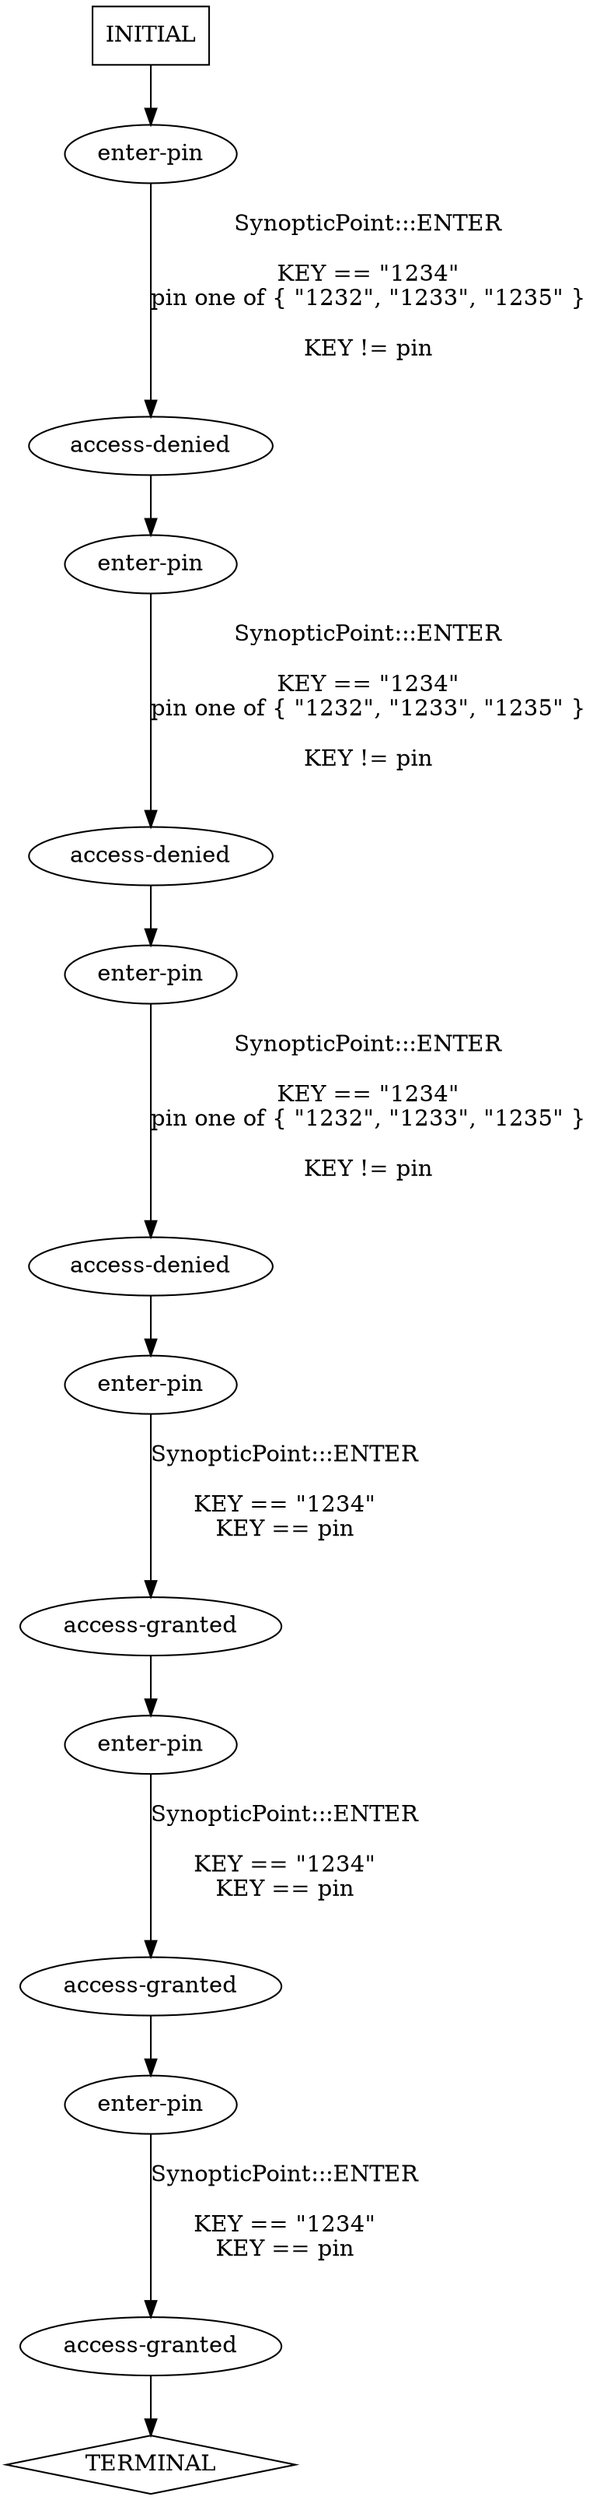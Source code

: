 digraph {
  0 [label="access-denied"];
  1 [label="access-denied"];
  2 [label="access-denied"];
  3 [label="access-granted"];
  4 [label="access-granted"];
  5 [label="access-granted"];
  6 [label="enter-pin"];
  7 [label="enter-pin"];
  8 [label="enter-pin"];
  9 [label="enter-pin"];
  10 [label="enter-pin"];
  11 [label="enter-pin"];
  12 [label="TERMINAL",shape=diamond];
  13 [label="INITIAL",shape=box];
0->7 [label="",];
1->8 [label="",];
2->9 [label="",];
3->10 [label="",];
4->11 [label="",];
5->12 [label="",];
6->0 [label="SynopticPoint:::ENTER\nKEY == \"1234\"\npin one of { \"1232\", \"1233\", \"1235\" }\nKEY != pin\n",];
7->1 [label="SynopticPoint:::ENTER\nKEY == \"1234\"\npin one of { \"1232\", \"1233\", \"1235\" }\nKEY != pin\n",];
8->2 [label="SynopticPoint:::ENTER\nKEY == \"1234\"\npin one of { \"1232\", \"1233\", \"1235\" }\nKEY != pin\n",];
9->3 [label="SynopticPoint:::ENTER\nKEY == \"1234\"\nKEY == pin\n",];
10->4 [label="SynopticPoint:::ENTER\nKEY == \"1234\"\nKEY == pin\n",];
11->5 [label="SynopticPoint:::ENTER\nKEY == \"1234\"\nKEY == pin\n",];
13->6 [label="",];
} // digraph {
